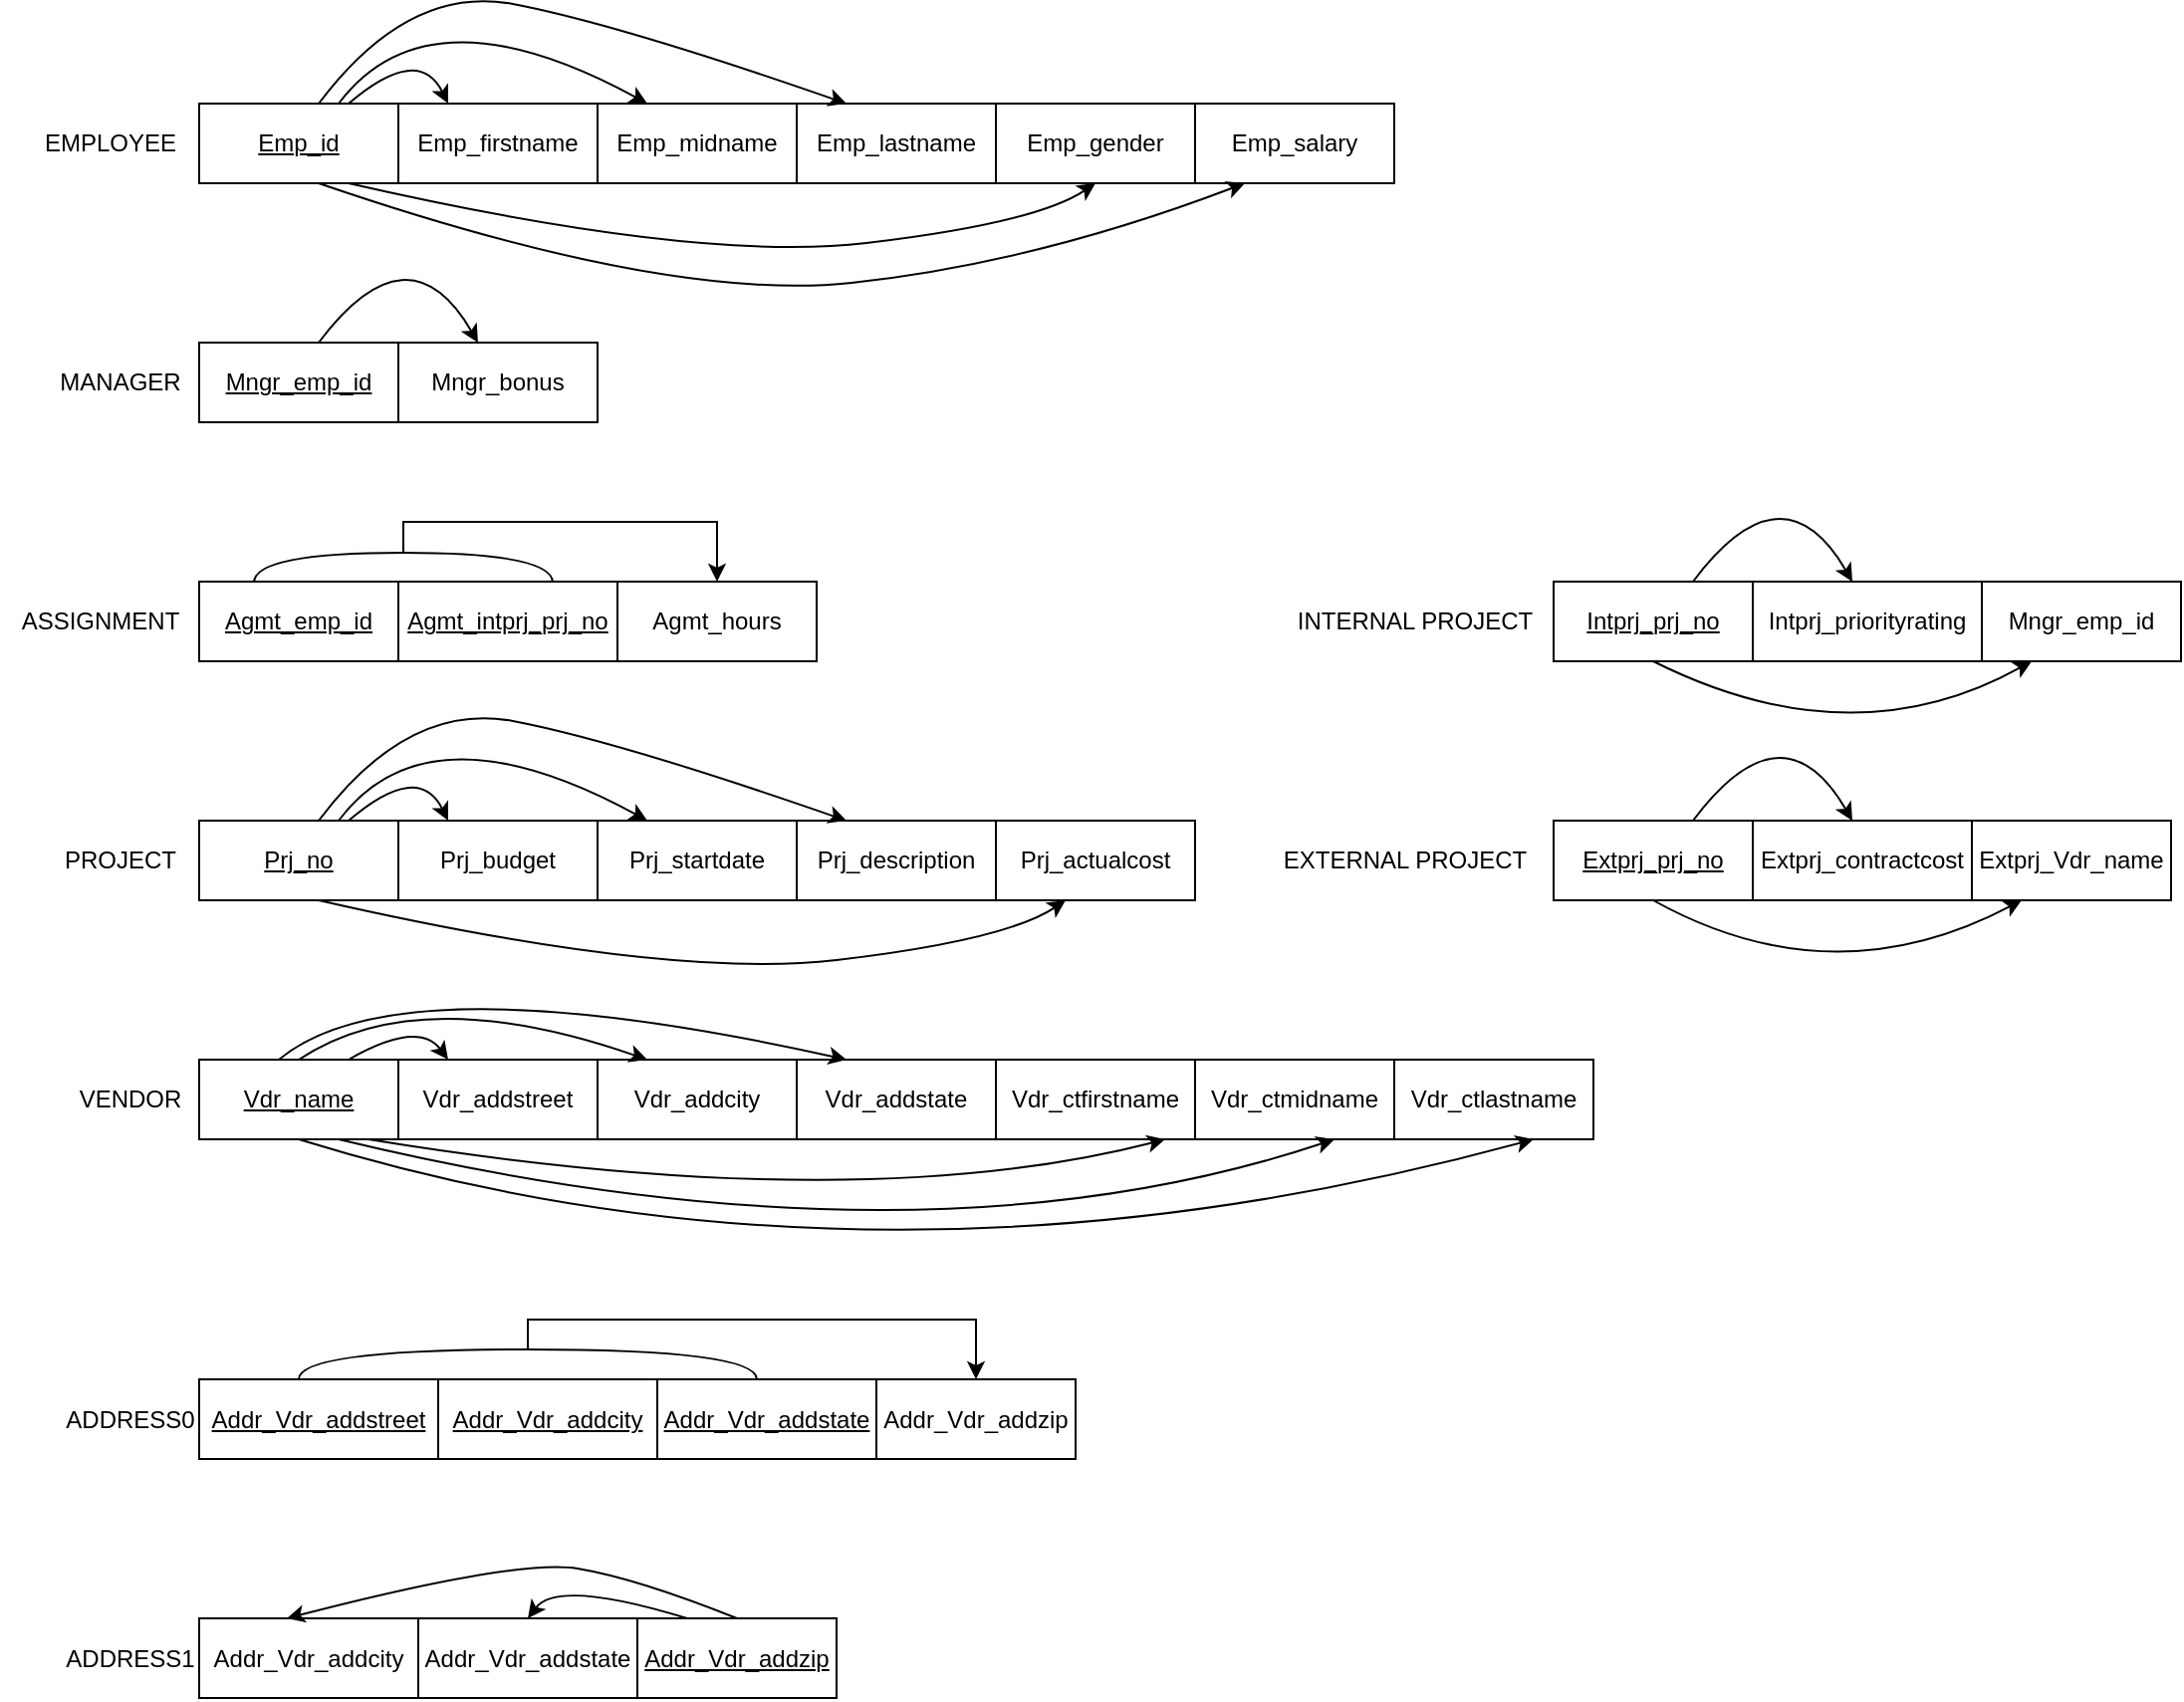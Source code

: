 <mxfile version="24.2.1" type="github">
  <diagram id="R2lEEEUBdFMjLlhIrx00" name="Page-1">
    <mxGraphModel dx="1216" dy="544" grid="1" gridSize="10" guides="1" tooltips="1" connect="1" arrows="1" fold="1" page="1" pageScale="1" pageWidth="850" pageHeight="1100" math="0" shadow="0" extFonts="Permanent Marker^https://fonts.googleapis.com/css?family=Permanent+Marker">
      <root>
        <mxCell id="0" />
        <mxCell id="1" parent="0" />
        <mxCell id="YkJlxvteugCw9PptVSyT-5" value="EMPLOYEE" style="text;html=1;align=center;verticalAlign=middle;resizable=0;points=[];autosize=1;strokeColor=none;fillColor=none;" parent="1" vertex="1">
          <mxGeometry x="70" y="125" width="90" height="30" as="geometry" />
        </mxCell>
        <mxCell id="YkJlxvteugCw9PptVSyT-7" value="&lt;u&gt;Emp_id&lt;/u&gt;" style="whiteSpace=wrap;html=1;align=center;" parent="1" vertex="1">
          <mxGeometry x="160" y="120" width="100" height="40" as="geometry" />
        </mxCell>
        <mxCell id="YkJlxvteugCw9PptVSyT-8" value="Emp_firstname" style="whiteSpace=wrap;html=1;align=center;" parent="1" vertex="1">
          <mxGeometry x="260" y="120" width="100" height="40" as="geometry" />
        </mxCell>
        <mxCell id="YkJlxvteugCw9PptVSyT-9" value="Emp_midname" style="whiteSpace=wrap;html=1;align=center;" parent="1" vertex="1">
          <mxGeometry x="360" y="120" width="100" height="40" as="geometry" />
        </mxCell>
        <mxCell id="YkJlxvteugCw9PptVSyT-10" value="Emp_lastname" style="whiteSpace=wrap;html=1;align=center;" parent="1" vertex="1">
          <mxGeometry x="460" y="120" width="100" height="40" as="geometry" />
        </mxCell>
        <mxCell id="YkJlxvteugCw9PptVSyT-11" value="MANAGER" style="text;html=1;align=center;verticalAlign=middle;resizable=0;points=[];autosize=1;strokeColor=none;fillColor=none;" parent="1" vertex="1">
          <mxGeometry x="80" y="245" width="80" height="30" as="geometry" />
        </mxCell>
        <mxCell id="YkJlxvteugCw9PptVSyT-12" value="&lt;u&gt;Mngr_emp_id&lt;/u&gt;" style="whiteSpace=wrap;html=1;align=center;" parent="1" vertex="1">
          <mxGeometry x="160" y="240" width="100" height="40" as="geometry" />
        </mxCell>
        <mxCell id="YkJlxvteugCw9PptVSyT-13" value="Mngr_bonus" style="whiteSpace=wrap;html=1;align=center;" parent="1" vertex="1">
          <mxGeometry x="260" y="240" width="100" height="40" as="geometry" />
        </mxCell>
        <mxCell id="YkJlxvteugCw9PptVSyT-26" value="ASSIGNMENT" style="text;html=1;align=center;verticalAlign=middle;resizable=0;points=[];autosize=1;strokeColor=none;fillColor=none;" parent="1" vertex="1">
          <mxGeometry x="60" y="365" width="100" height="30" as="geometry" />
        </mxCell>
        <mxCell id="YkJlxvteugCw9PptVSyT-27" value="Agmt_hours" style="whiteSpace=wrap;html=1;align=center;" parent="1" vertex="1">
          <mxGeometry x="370" y="360" width="100" height="40" as="geometry" />
        </mxCell>
        <mxCell id="YkJlxvteugCw9PptVSyT-29" value="Emp_gender" style="whiteSpace=wrap;html=1;align=center;" parent="1" vertex="1">
          <mxGeometry x="560" y="120" width="100" height="40" as="geometry" />
        </mxCell>
        <mxCell id="YkJlxvteugCw9PptVSyT-30" value="Emp_salary" style="whiteSpace=wrap;html=1;align=center;" parent="1" vertex="1">
          <mxGeometry x="660" y="120" width="100" height="40" as="geometry" />
        </mxCell>
        <mxCell id="YkJlxvteugCw9PptVSyT-32" value="INTERNAL PROJECT" style="text;html=1;align=center;verticalAlign=middle;resizable=0;points=[];autosize=1;strokeColor=none;fillColor=none;" parent="1" vertex="1">
          <mxGeometry x="700" y="365" width="140" height="30" as="geometry" />
        </mxCell>
        <mxCell id="YkJlxvteugCw9PptVSyT-33" value="Intprj_priorityrating" style="whiteSpace=wrap;html=1;align=center;" parent="1" vertex="1">
          <mxGeometry x="940" y="360" width="115" height="40" as="geometry" />
        </mxCell>
        <mxCell id="YkJlxvteugCw9PptVSyT-34" value="EXTERNAL PROJECT" style="text;html=1;align=center;verticalAlign=middle;resizable=0;points=[];autosize=1;strokeColor=none;fillColor=none;" parent="1" vertex="1">
          <mxGeometry x="690" y="485" width="150" height="30" as="geometry" />
        </mxCell>
        <mxCell id="YkJlxvteugCw9PptVSyT-35" value="Extprj_contractcost" style="whiteSpace=wrap;html=1;align=center;" parent="1" vertex="1">
          <mxGeometry x="940" y="480" width="110" height="40" as="geometry" />
        </mxCell>
        <mxCell id="YkJlxvteugCw9PptVSyT-36" value="PROJECT" style="text;html=1;align=center;verticalAlign=middle;resizable=0;points=[];autosize=1;strokeColor=none;fillColor=none;" parent="1" vertex="1">
          <mxGeometry x="80" y="485" width="80" height="30" as="geometry" />
        </mxCell>
        <mxCell id="YkJlxvteugCw9PptVSyT-37" value="&lt;u&gt;Prj_no&lt;/u&gt;" style="whiteSpace=wrap;html=1;align=center;" parent="1" vertex="1">
          <mxGeometry x="160" y="480" width="100" height="40" as="geometry" />
        </mxCell>
        <mxCell id="YkJlxvteugCw9PptVSyT-38" value="Prj_budget" style="whiteSpace=wrap;html=1;align=center;" parent="1" vertex="1">
          <mxGeometry x="260" y="480" width="100" height="40" as="geometry" />
        </mxCell>
        <mxCell id="YkJlxvteugCw9PptVSyT-39" value="Prj_startdate" style="whiteSpace=wrap;html=1;align=center;" parent="1" vertex="1">
          <mxGeometry x="360" y="480" width="100" height="40" as="geometry" />
        </mxCell>
        <mxCell id="YkJlxvteugCw9PptVSyT-40" value="Prj_description" style="whiteSpace=wrap;html=1;align=center;" parent="1" vertex="1">
          <mxGeometry x="460" y="480" width="100" height="40" as="geometry" />
        </mxCell>
        <mxCell id="YkJlxvteugCw9PptVSyT-41" value="Prj_actualcost" style="whiteSpace=wrap;html=1;align=center;" parent="1" vertex="1">
          <mxGeometry x="560" y="480" width="100" height="40" as="geometry" />
        </mxCell>
        <mxCell id="YkJlxvteugCw9PptVSyT-42" value="&lt;u&gt;Intprj_prj_no&lt;/u&gt;" style="whiteSpace=wrap;html=1;align=center;" parent="1" vertex="1">
          <mxGeometry x="840" y="360" width="100" height="40" as="geometry" />
        </mxCell>
        <mxCell id="YkJlxvteugCw9PptVSyT-43" value="&lt;u&gt;Extprj_prj_no&lt;/u&gt;" style="whiteSpace=wrap;html=1;align=center;" parent="1" vertex="1">
          <mxGeometry x="840" y="480" width="100" height="40" as="geometry" />
        </mxCell>
        <mxCell id="YkJlxvteugCw9PptVSyT-44" value="&lt;u&gt;Agmt_intprj_prj_no&lt;/u&gt;" style="whiteSpace=wrap;html=1;align=center;" parent="1" vertex="1">
          <mxGeometry x="260" y="360" width="110" height="40" as="geometry" />
        </mxCell>
        <mxCell id="YkJlxvteugCw9PptVSyT-45" value="&lt;u&gt;Agmt_emp_id&lt;/u&gt;" style="whiteSpace=wrap;html=1;align=center;" parent="1" vertex="1">
          <mxGeometry x="160" y="360" width="100" height="40" as="geometry" />
        </mxCell>
        <mxCell id="YkJlxvteugCw9PptVSyT-54" value="VENDOR" style="text;html=1;align=center;verticalAlign=middle;resizable=0;points=[];autosize=1;strokeColor=none;fillColor=none;" parent="1" vertex="1">
          <mxGeometry x="90" y="605" width="70" height="30" as="geometry" />
        </mxCell>
        <mxCell id="YkJlxvteugCw9PptVSyT-55" value="&lt;u&gt;Vdr_name&lt;/u&gt;" style="whiteSpace=wrap;html=1;align=center;" parent="1" vertex="1">
          <mxGeometry x="160" y="600" width="100" height="40" as="geometry" />
        </mxCell>
        <mxCell id="YkJlxvteugCw9PptVSyT-56" value="Vdr_addstreet" style="whiteSpace=wrap;html=1;align=center;" parent="1" vertex="1">
          <mxGeometry x="260" y="600" width="100" height="40" as="geometry" />
        </mxCell>
        <mxCell id="YkJlxvteugCw9PptVSyT-57" value="Vdr_addcity" style="whiteSpace=wrap;html=1;align=center;" parent="1" vertex="1">
          <mxGeometry x="360" y="600" width="100" height="40" as="geometry" />
        </mxCell>
        <mxCell id="YkJlxvteugCw9PptVSyT-58" value="Vdr_addstate" style="whiteSpace=wrap;html=1;align=center;" parent="1" vertex="1">
          <mxGeometry x="460" y="600" width="100" height="40" as="geometry" />
        </mxCell>
        <mxCell id="YkJlxvteugCw9PptVSyT-60" value="Vdr_ctfirstname" style="whiteSpace=wrap;html=1;align=center;" parent="1" vertex="1">
          <mxGeometry x="560" y="600" width="100" height="40" as="geometry" />
        </mxCell>
        <mxCell id="YkJlxvteugCw9PptVSyT-61" value="Vdr_ctmidname" style="whiteSpace=wrap;html=1;align=center;" parent="1" vertex="1">
          <mxGeometry x="660" y="600" width="100" height="40" as="geometry" />
        </mxCell>
        <mxCell id="YkJlxvteugCw9PptVSyT-62" value="Vdr_ctlastname" style="whiteSpace=wrap;html=1;align=center;" parent="1" vertex="1">
          <mxGeometry x="760" y="600" width="100" height="40" as="geometry" />
        </mxCell>
        <mxCell id="l4CQ82CaiW6vxBTYUSVt-2" value="" style="curved=1;endArrow=classic;html=1;rounded=0;exitX=0.75;exitY=0;exitDx=0;exitDy=0;entryX=0.25;entryY=0;entryDx=0;entryDy=0;" parent="1" source="YkJlxvteugCw9PptVSyT-7" target="YkJlxvteugCw9PptVSyT-8" edge="1">
          <mxGeometry width="50" height="50" relative="1" as="geometry">
            <mxPoint x="610" y="200" as="sourcePoint" />
            <mxPoint x="660" y="150" as="targetPoint" />
            <Array as="points">
              <mxPoint x="270" y="90" />
            </Array>
          </mxGeometry>
        </mxCell>
        <mxCell id="l4CQ82CaiW6vxBTYUSVt-3" value="" style="curved=1;endArrow=classic;html=1;rounded=0;exitX=0.25;exitY=0;exitDx=0;exitDy=0;entryX=0.25;entryY=0;entryDx=0;entryDy=0;" parent="1" target="YkJlxvteugCw9PptVSyT-9" edge="1">
          <mxGeometry width="50" height="50" relative="1" as="geometry">
            <mxPoint x="230" y="120" as="sourcePoint" />
            <mxPoint x="330" y="120" as="targetPoint" />
            <Array as="points">
              <mxPoint x="275" y="60" />
            </Array>
          </mxGeometry>
        </mxCell>
        <mxCell id="l4CQ82CaiW6vxBTYUSVt-4" value="" style="curved=1;endArrow=classic;html=1;rounded=0;entryX=0.25;entryY=0;entryDx=0;entryDy=0;" parent="1" target="YkJlxvteugCw9PptVSyT-10" edge="1">
          <mxGeometry width="50" height="50" relative="1" as="geometry">
            <mxPoint x="220" y="120" as="sourcePoint" />
            <mxPoint x="375" y="120" as="targetPoint" />
            <Array as="points">
              <mxPoint x="265" y="60" />
              <mxPoint x="370" y="80" />
            </Array>
          </mxGeometry>
        </mxCell>
        <mxCell id="l4CQ82CaiW6vxBTYUSVt-8" value="" style="curved=1;endArrow=classic;html=1;rounded=0;exitX=0.75;exitY=1;exitDx=0;exitDy=0;entryX=0.5;entryY=1;entryDx=0;entryDy=0;" parent="1" source="YkJlxvteugCw9PptVSyT-7" target="YkJlxvteugCw9PptVSyT-29" edge="1">
          <mxGeometry width="50" height="50" relative="1" as="geometry">
            <mxPoint x="610" y="200" as="sourcePoint" />
            <mxPoint x="660" y="150" as="targetPoint" />
            <Array as="points">
              <mxPoint x="410" y="200" />
              <mxPoint x="580" y="180" />
            </Array>
          </mxGeometry>
        </mxCell>
        <mxCell id="l4CQ82CaiW6vxBTYUSVt-9" value="" style="curved=1;endArrow=classic;html=1;rounded=0;exitX=0.75;exitY=1;exitDx=0;exitDy=0;entryX=0.25;entryY=1;entryDx=0;entryDy=0;" parent="1" target="YkJlxvteugCw9PptVSyT-30" edge="1">
          <mxGeometry width="50" height="50" relative="1" as="geometry">
            <mxPoint x="220" y="160" as="sourcePoint" />
            <mxPoint x="595" y="160" as="targetPoint" />
            <Array as="points">
              <mxPoint x="395" y="220" />
              <mxPoint x="580" y="200" />
            </Array>
          </mxGeometry>
        </mxCell>
        <mxCell id="l4CQ82CaiW6vxBTYUSVt-13" value="" style="curved=1;endArrow=classic;html=1;rounded=0;exitX=0.25;exitY=0;exitDx=0;exitDy=0;entryX=0.25;entryY=0;entryDx=0;entryDy=0;" parent="1" edge="1">
          <mxGeometry width="50" height="50" relative="1" as="geometry">
            <mxPoint x="220" y="240" as="sourcePoint" />
            <mxPoint x="300" y="240.0" as="targetPoint" />
            <Array as="points">
              <mxPoint x="265" y="180" />
            </Array>
          </mxGeometry>
        </mxCell>
        <mxCell id="l4CQ82CaiW6vxBTYUSVt-17" value="" style="curved=1;endArrow=classic;html=1;rounded=0;exitX=0.25;exitY=0;exitDx=0;exitDy=0;entryX=0.25;entryY=0;entryDx=0;entryDy=0;" parent="1" edge="1">
          <mxGeometry width="50" height="50" relative="1" as="geometry">
            <mxPoint x="910" y="360" as="sourcePoint" />
            <mxPoint x="990" y="360.0" as="targetPoint" />
            <Array as="points">
              <mxPoint x="955" y="300" />
            </Array>
          </mxGeometry>
        </mxCell>
        <mxCell id="l4CQ82CaiW6vxBTYUSVt-18" value="" style="curved=1;endArrow=classic;html=1;rounded=0;exitX=0.25;exitY=0;exitDx=0;exitDy=0;entryX=0.25;entryY=0;entryDx=0;entryDy=0;" parent="1" edge="1">
          <mxGeometry width="50" height="50" relative="1" as="geometry">
            <mxPoint x="910" y="480" as="sourcePoint" />
            <mxPoint x="990" y="480.0" as="targetPoint" />
            <Array as="points">
              <mxPoint x="955" y="420" />
            </Array>
          </mxGeometry>
        </mxCell>
        <mxCell id="l4CQ82CaiW6vxBTYUSVt-21" value="" style="curved=1;endArrow=classic;html=1;rounded=0;exitX=0.75;exitY=0;exitDx=0;exitDy=0;entryX=0.25;entryY=0;entryDx=0;entryDy=0;" parent="1" edge="1">
          <mxGeometry width="50" height="50" relative="1" as="geometry">
            <mxPoint x="235" y="480" as="sourcePoint" />
            <mxPoint x="285" y="480" as="targetPoint" />
            <Array as="points">
              <mxPoint x="270" y="450" />
            </Array>
          </mxGeometry>
        </mxCell>
        <mxCell id="l4CQ82CaiW6vxBTYUSVt-22" value="" style="curved=1;endArrow=classic;html=1;rounded=0;exitX=0.25;exitY=0;exitDx=0;exitDy=0;entryX=0.25;entryY=0;entryDx=0;entryDy=0;" parent="1" edge="1">
          <mxGeometry width="50" height="50" relative="1" as="geometry">
            <mxPoint x="230" y="480" as="sourcePoint" />
            <mxPoint x="385" y="480" as="targetPoint" />
            <Array as="points">
              <mxPoint x="275" y="420" />
            </Array>
          </mxGeometry>
        </mxCell>
        <mxCell id="l4CQ82CaiW6vxBTYUSVt-23" value="" style="curved=1;endArrow=classic;html=1;rounded=0;entryX=0.25;entryY=0;entryDx=0;entryDy=0;" parent="1" edge="1">
          <mxGeometry width="50" height="50" relative="1" as="geometry">
            <mxPoint x="220" y="480" as="sourcePoint" />
            <mxPoint x="485" y="480" as="targetPoint" />
            <Array as="points">
              <mxPoint x="265" y="420" />
              <mxPoint x="370" y="440" />
            </Array>
          </mxGeometry>
        </mxCell>
        <mxCell id="l4CQ82CaiW6vxBTYUSVt-24" value="" style="curved=1;endArrow=classic;html=1;rounded=0;exitX=0.75;exitY=1;exitDx=0;exitDy=0;entryX=0.5;entryY=1;entryDx=0;entryDy=0;" parent="1" edge="1">
          <mxGeometry width="50" height="50" relative="1" as="geometry">
            <mxPoint x="220" y="520" as="sourcePoint" />
            <mxPoint x="595" y="520" as="targetPoint" />
            <Array as="points">
              <mxPoint x="395" y="560" />
              <mxPoint x="565" y="540" />
            </Array>
          </mxGeometry>
        </mxCell>
        <mxCell id="l4CQ82CaiW6vxBTYUSVt-26" value="" style="curved=1;endArrow=classic;html=1;rounded=0;exitX=0.75;exitY=0;exitDx=0;exitDy=0;" parent="1" source="YkJlxvteugCw9PptVSyT-55" edge="1">
          <mxGeometry width="50" height="50" relative="1" as="geometry">
            <mxPoint x="610" y="480" as="sourcePoint" />
            <mxPoint x="285" y="600" as="targetPoint" />
            <Array as="points">
              <mxPoint x="270" y="580" />
            </Array>
          </mxGeometry>
        </mxCell>
        <mxCell id="l4CQ82CaiW6vxBTYUSVt-27" value="" style="curved=1;endArrow=classic;html=1;rounded=0;entryX=0.25;entryY=0;entryDx=0;entryDy=0;exitX=0.5;exitY=0;exitDx=0;exitDy=0;" parent="1" source="YkJlxvteugCw9PptVSyT-55" target="YkJlxvteugCw9PptVSyT-57" edge="1">
          <mxGeometry width="50" height="50" relative="1" as="geometry">
            <mxPoint x="245" y="610" as="sourcePoint" />
            <mxPoint x="295" y="610" as="targetPoint" />
            <Array as="points">
              <mxPoint x="270" y="560" />
            </Array>
          </mxGeometry>
        </mxCell>
        <mxCell id="l4CQ82CaiW6vxBTYUSVt-28" value="" style="curved=1;endArrow=classic;html=1;rounded=0;entryX=0.25;entryY=0;entryDx=0;entryDy=0;exitX=0.5;exitY=0;exitDx=0;exitDy=0;" parent="1" target="YkJlxvteugCw9PptVSyT-58" edge="1">
          <mxGeometry width="50" height="50" relative="1" as="geometry">
            <mxPoint x="200" y="600" as="sourcePoint" />
            <mxPoint x="375" y="600" as="targetPoint" />
            <Array as="points">
              <mxPoint x="260" y="550" />
            </Array>
          </mxGeometry>
        </mxCell>
        <mxCell id="l4CQ82CaiW6vxBTYUSVt-40" value="" style="curved=1;endArrow=classic;html=1;rounded=0;entryX=0.75;entryY=1;entryDx=0;entryDy=0;exitX=0.75;exitY=1;exitDx=0;exitDy=0;" parent="1" edge="1">
          <mxGeometry width="50" height="50" relative="1" as="geometry">
            <mxPoint x="245" y="640" as="sourcePoint" />
            <mxPoint x="645" y="640" as="targetPoint" />
            <Array as="points">
              <mxPoint x="490" y="680" />
            </Array>
          </mxGeometry>
        </mxCell>
        <mxCell id="l4CQ82CaiW6vxBTYUSVt-41" value="" style="curved=1;endArrow=classic;html=1;rounded=0;entryX=0.5;entryY=1;entryDx=0;entryDy=0;exitX=0.5;exitY=1;exitDx=0;exitDy=0;" parent="1" edge="1">
          <mxGeometry width="50" height="50" relative="1" as="geometry">
            <mxPoint x="230" y="640" as="sourcePoint" />
            <mxPoint x="730" y="640" as="targetPoint" />
            <Array as="points">
              <mxPoint x="520" y="710" />
            </Array>
          </mxGeometry>
        </mxCell>
        <mxCell id="l4CQ82CaiW6vxBTYUSVt-42" value="" style="curved=1;endArrow=classic;html=1;rounded=0;entryX=0.5;entryY=1;entryDx=0;entryDy=0;exitX=0.5;exitY=1;exitDx=0;exitDy=0;" parent="1" edge="1">
          <mxGeometry width="50" height="50" relative="1" as="geometry">
            <mxPoint x="210" y="640" as="sourcePoint" />
            <mxPoint x="830" y="640" as="targetPoint" />
            <Array as="points">
              <mxPoint x="500" y="730" />
            </Array>
          </mxGeometry>
        </mxCell>
        <mxCell id="bpA1N5vGVymYkkaIcxmK-6" value="ADDRESS1" style="text;html=1;align=center;verticalAlign=middle;resizable=0;points=[];autosize=1;strokeColor=none;fillColor=none;" vertex="1" parent="1">
          <mxGeometry x="80" y="885.5" width="90" height="30" as="geometry" />
        </mxCell>
        <mxCell id="bpA1N5vGVymYkkaIcxmK-9" value="Addr_Vdr_addcity" style="whiteSpace=wrap;html=1;align=center;" vertex="1" parent="1">
          <mxGeometry x="160" y="880.5" width="110" height="40" as="geometry" />
        </mxCell>
        <mxCell id="bpA1N5vGVymYkkaIcxmK-10" value="Addr_Vdr_addstate" style="whiteSpace=wrap;html=1;align=center;" vertex="1" parent="1">
          <mxGeometry x="270" y="880.5" width="110" height="40" as="geometry" />
        </mxCell>
        <mxCell id="bpA1N5vGVymYkkaIcxmK-11" value="&lt;u&gt;Addr_Vdr_addzip&lt;/u&gt;" style="whiteSpace=wrap;html=1;align=center;" vertex="1" parent="1">
          <mxGeometry x="380" y="880.5" width="100" height="40" as="geometry" />
        </mxCell>
        <mxCell id="bpA1N5vGVymYkkaIcxmK-12" value="" style="curved=1;endArrow=classic;html=1;rounded=0;exitX=0.5;exitY=0;exitDx=0;exitDy=0;entryX=0.4;entryY=0;entryDx=0;entryDy=0;entryPerimeter=0;" edge="1" parent="1" source="bpA1N5vGVymYkkaIcxmK-11" target="bpA1N5vGVymYkkaIcxmK-9">
          <mxGeometry width="50" height="50" relative="1" as="geometry">
            <mxPoint x="365" y="880.5" as="sourcePoint" />
            <mxPoint x="415" y="830.5" as="targetPoint" />
            <Array as="points">
              <mxPoint x="380" y="860.5" />
              <mxPoint x="320" y="850.5" />
            </Array>
          </mxGeometry>
        </mxCell>
        <mxCell id="bpA1N5vGVymYkkaIcxmK-13" value="" style="curved=1;endArrow=classic;html=1;rounded=0;exitX=0.25;exitY=0;exitDx=0;exitDy=0;entryX=0.5;entryY=0;entryDx=0;entryDy=0;" edge="1" parent="1" source="bpA1N5vGVymYkkaIcxmK-11" target="bpA1N5vGVymYkkaIcxmK-10">
          <mxGeometry width="50" height="50" relative="1" as="geometry">
            <mxPoint x="420" y="890.5" as="sourcePoint" />
            <mxPoint x="210" y="890.5" as="targetPoint" />
            <Array as="points">
              <mxPoint x="340" y="860.5" />
            </Array>
          </mxGeometry>
        </mxCell>
        <mxCell id="bpA1N5vGVymYkkaIcxmK-21" value="ADDRESS0" style="text;html=1;align=center;verticalAlign=middle;resizable=0;points=[];autosize=1;strokeColor=none;fillColor=none;" vertex="1" parent="1">
          <mxGeometry x="80" y="765.5" width="90" height="30" as="geometry" />
        </mxCell>
        <mxCell id="bpA1N5vGVymYkkaIcxmK-23" value="&lt;u&gt;Addr_Vdr_addstreet&lt;/u&gt;" style="whiteSpace=wrap;html=1;align=center;" vertex="1" parent="1">
          <mxGeometry x="160" y="760.5" width="120" height="40" as="geometry" />
        </mxCell>
        <mxCell id="bpA1N5vGVymYkkaIcxmK-24" value="&lt;u&gt;Addr_Vdr_addcity&lt;/u&gt;" style="whiteSpace=wrap;html=1;align=center;" vertex="1" parent="1">
          <mxGeometry x="280" y="760.5" width="110" height="40" as="geometry" />
        </mxCell>
        <mxCell id="bpA1N5vGVymYkkaIcxmK-25" value="&lt;u&gt;Addr_Vdr_addstate&lt;/u&gt;" style="whiteSpace=wrap;html=1;align=center;" vertex="1" parent="1">
          <mxGeometry x="390" y="760.5" width="110" height="40" as="geometry" />
        </mxCell>
        <mxCell id="bpA1N5vGVymYkkaIcxmK-26" value="Addr_Vdr_addzip" style="whiteSpace=wrap;html=1;align=center;" vertex="1" parent="1">
          <mxGeometry x="500" y="760.5" width="100" height="40" as="geometry" />
        </mxCell>
        <mxCell id="bpA1N5vGVymYkkaIcxmK-32" style="edgeStyle=orthogonalEdgeStyle;rounded=0;orthogonalLoop=1;jettySize=auto;html=1;exitX=1;exitY=0.5;exitDx=0;exitDy=0;exitPerimeter=0;entryX=0.5;entryY=0;entryDx=0;entryDy=0;" edge="1" parent="1" source="bpA1N5vGVymYkkaIcxmK-29" target="bpA1N5vGVymYkkaIcxmK-26">
          <mxGeometry relative="1" as="geometry">
            <Array as="points">
              <mxPoint x="325" y="730.5" />
              <mxPoint x="550" y="730.5" />
            </Array>
          </mxGeometry>
        </mxCell>
        <mxCell id="bpA1N5vGVymYkkaIcxmK-29" value="" style="shape=requiredInterface;html=1;verticalLabelPosition=bottom;sketch=0;rotation=-90;" vertex="1" parent="1">
          <mxGeometry x="317.5" y="638" width="15" height="230" as="geometry" />
        </mxCell>
        <mxCell id="bpA1N5vGVymYkkaIcxmK-45" style="edgeStyle=orthogonalEdgeStyle;rounded=0;orthogonalLoop=1;jettySize=auto;html=1;exitX=1;exitY=0.5;exitDx=0;exitDy=0;exitPerimeter=0;" edge="1" parent="1" source="bpA1N5vGVymYkkaIcxmK-44">
          <mxGeometry relative="1" as="geometry">
            <mxPoint x="420" y="360" as="targetPoint" />
            <Array as="points">
              <mxPoint x="262" y="330" />
              <mxPoint x="420" y="330" />
            </Array>
          </mxGeometry>
        </mxCell>
        <mxCell id="bpA1N5vGVymYkkaIcxmK-44" value="" style="shape=requiredInterface;html=1;verticalLabelPosition=bottom;sketch=0;rotation=-90;" vertex="1" parent="1">
          <mxGeometry x="255" y="278" width="15" height="150" as="geometry" />
        </mxCell>
        <mxCell id="bpA1N5vGVymYkkaIcxmK-46" value="Extprj_Vdr_name" style="whiteSpace=wrap;html=1;align=center;" vertex="1" parent="1">
          <mxGeometry x="1050" y="480" width="100" height="40" as="geometry" />
        </mxCell>
        <mxCell id="bpA1N5vGVymYkkaIcxmK-47" value="" style="curved=1;endArrow=classic;html=1;rounded=0;exitX=0.5;exitY=1;exitDx=0;exitDy=0;entryX=0.25;entryY=1;entryDx=0;entryDy=0;" edge="1" parent="1" source="YkJlxvteugCw9PptVSyT-43" target="bpA1N5vGVymYkkaIcxmK-46">
          <mxGeometry width="50" height="50" relative="1" as="geometry">
            <mxPoint x="920" y="560" as="sourcePoint" />
            <mxPoint x="1000" y="560.0" as="targetPoint" />
            <Array as="points">
              <mxPoint x="980" y="570" />
            </Array>
          </mxGeometry>
        </mxCell>
        <mxCell id="bpA1N5vGVymYkkaIcxmK-48" value="Mngr_emp_id" style="whiteSpace=wrap;html=1;align=center;" vertex="1" parent="1">
          <mxGeometry x="1055" y="360" width="100" height="40" as="geometry" />
        </mxCell>
        <mxCell id="bpA1N5vGVymYkkaIcxmK-49" value="" style="curved=1;endArrow=classic;html=1;rounded=0;exitX=0.5;exitY=1;exitDx=0;exitDy=0;entryX=0.25;entryY=1;entryDx=0;entryDy=0;" edge="1" parent="1" source="YkJlxvteugCw9PptVSyT-42" target="bpA1N5vGVymYkkaIcxmK-48">
          <mxGeometry width="50" height="50" relative="1" as="geometry">
            <mxPoint x="900" y="400" as="sourcePoint" />
            <mxPoint x="1085" y="400" as="targetPoint" />
            <Array as="points">
              <mxPoint x="990" y="450" />
            </Array>
          </mxGeometry>
        </mxCell>
      </root>
    </mxGraphModel>
  </diagram>
</mxfile>
